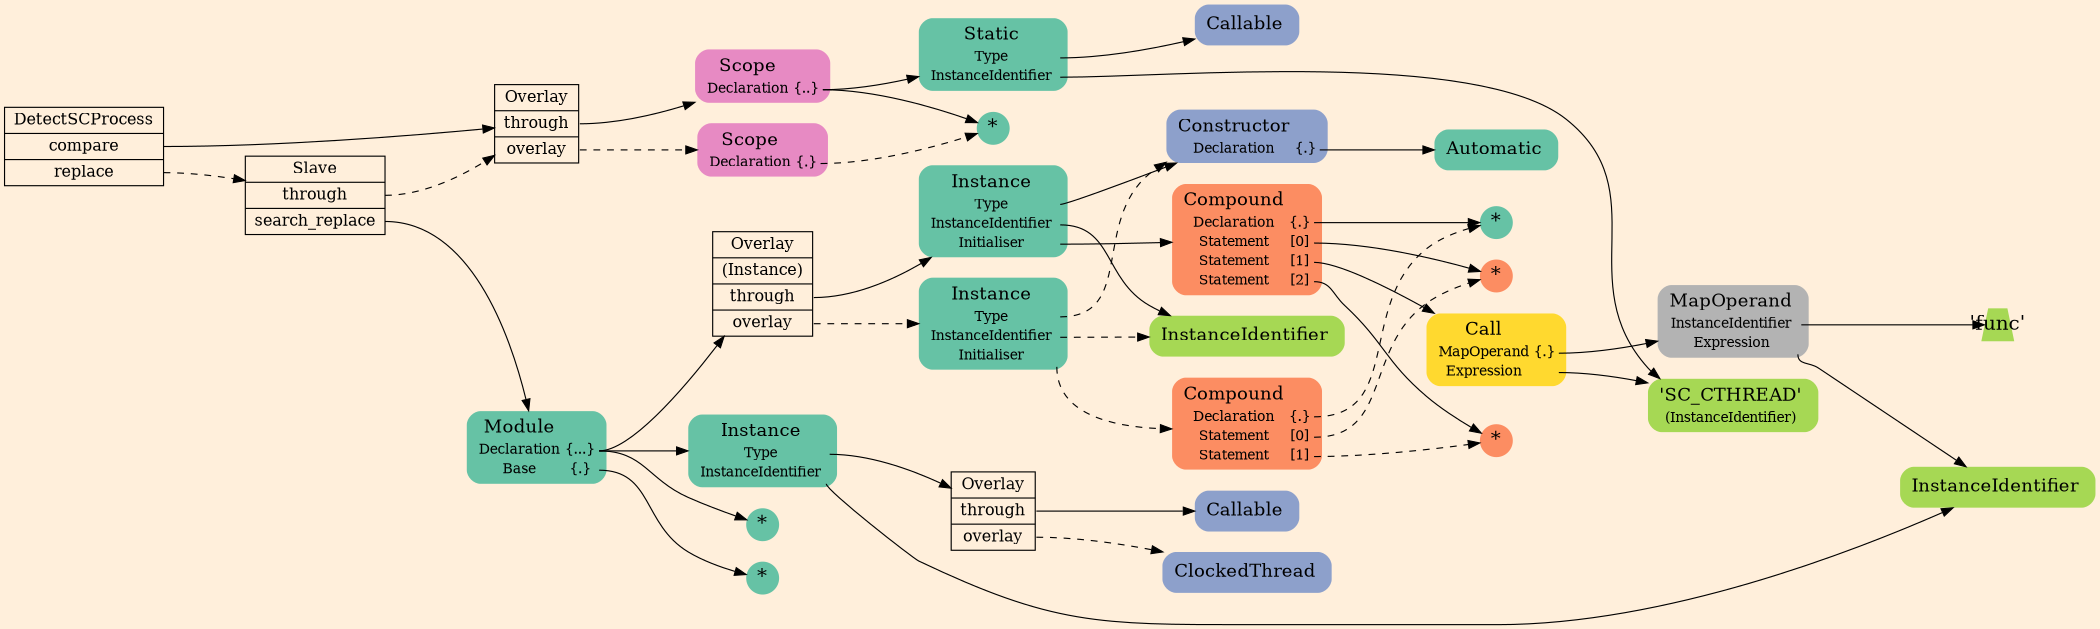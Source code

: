 digraph Inferno {
graph [
rankdir = "LR"
ranksep = 1.0
size = "14,20"
bgcolor = antiquewhite1
color = black
fontcolor = black
];
node [
];
"CR#P12-0" [
shape = "record"
fillcolor = antiquewhite1
label = "<fixed> DetectSCProcess | <port0> compare | <port1> replace"
style = "filled"
fontsize = "14"
color = black
fontcolor = black
];
"#B-3-4" [
shape = "record"
fillcolor = antiquewhite1
label = "<fixed> Overlay | <port0> through | <port1> overlay"
style = "filled"
fontsize = "14"
color = black
fontcolor = black
];
"#B-2-105" [
shape = "plaintext"
fillcolor = "/set28/4"
label = <<TABLE BORDER="0" CELLBORDER="0" CELLSPACING="0">
 <TR>
  <TD><FONT POINT-SIZE="16.0">Scope</FONT></TD>
  <TD></TD>
 </TR>
 <TR>
  <TD>Declaration</TD>
  <TD PORT="port0">{..}</TD>
 </TR>
</TABLE>>
style = "rounded,filled"
fontsize = "12"
];
"#B-2-107" [
shape = "circle"
fillcolor = "/set28/1"
label = <*>
style = "filled"
fontsize = "18"
penwidth = 0.0
fixedsize = true
width = 0.4
height = 0.4
];
"#B-2-110" [
shape = "plaintext"
fillcolor = "/set28/1"
label = <<TABLE BORDER="0" CELLBORDER="0" CELLSPACING="0">
 <TR>
  <TD><FONT POINT-SIZE="16.0">Static</FONT></TD>
  <TD></TD>
 </TR>
 <TR>
  <TD>Type</TD>
  <TD PORT="port0"></TD>
 </TR>
 <TR>
  <TD>InstanceIdentifier</TD>
  <TD PORT="port1"></TD>
 </TR>
</TABLE>>
style = "rounded,filled"
fontsize = "12"
];
"#B-2-130" [
shape = "plaintext"
fillcolor = "/set28/3"
label = <<TABLE BORDER="0" CELLBORDER="0" CELLSPACING="0">
 <TR>
  <TD><FONT POINT-SIZE="16.0">Callable</FONT></TD>
  <TD></TD>
 </TR>
</TABLE>>
style = "rounded,filled"
fontsize = "12"
];
"#B-2-127" [
shape = "plaintext"
fillcolor = "/set28/5"
label = <<TABLE BORDER="0" CELLBORDER="0" CELLSPACING="0">
 <TR>
  <TD><FONT POINT-SIZE="16.0">'SC_CTHREAD'</FONT></TD>
  <TD></TD>
 </TR>
 <TR>
  <TD>(InstanceIdentifier)</TD>
  <TD PORT="port0"></TD>
 </TR>
</TABLE>>
style = "rounded,filled"
fontsize = "12"
];
"#B-2-106" [
shape = "plaintext"
fillcolor = "/set28/4"
label = <<TABLE BORDER="0" CELLBORDER="0" CELLSPACING="0">
 <TR>
  <TD><FONT POINT-SIZE="16.0">Scope</FONT></TD>
  <TD></TD>
 </TR>
 <TR>
  <TD>Declaration</TD>
  <TD PORT="port0">{.}</TD>
 </TR>
</TABLE>>
style = "rounded,filled"
fontsize = "12"
];
"#B-2-129" [
shape = "record"
fillcolor = antiquewhite1
label = "<fixed> Slave | <port0> through | <port1> search_replace"
style = "filled"
fontsize = "14"
color = black
fontcolor = black
];
"#B-2-113" [
shape = "plaintext"
fillcolor = "/set28/1"
label = <<TABLE BORDER="0" CELLBORDER="0" CELLSPACING="0">
 <TR>
  <TD><FONT POINT-SIZE="16.0">Module</FONT></TD>
  <TD></TD>
 </TR>
 <TR>
  <TD>Declaration</TD>
  <TD PORT="port0">{...}</TD>
 </TR>
 <TR>
  <TD>Base</TD>
  <TD PORT="port1">{.}</TD>
 </TR>
</TABLE>>
style = "rounded,filled"
fontsize = "12"
];
"#B-2-116" [
shape = "record"
fillcolor = antiquewhite1
label = "<fixed> Overlay | <port0> (Instance) | <port1> through | <port2> overlay"
style = "filled"
fontsize = "14"
color = black
fontcolor = black
];
"#B-2-118" [
shape = "plaintext"
fillcolor = "/set28/1"
label = <<TABLE BORDER="0" CELLBORDER="0" CELLSPACING="0">
 <TR>
  <TD><FONT POINT-SIZE="16.0">Instance</FONT></TD>
  <TD></TD>
 </TR>
 <TR>
  <TD>Type</TD>
  <TD PORT="port0"></TD>
 </TR>
 <TR>
  <TD>InstanceIdentifier</TD>
  <TD PORT="port1"></TD>
 </TR>
 <TR>
  <TD>Initialiser</TD>
  <TD PORT="port2"></TD>
 </TR>
</TABLE>>
style = "rounded,filled"
fontsize = "12"
];
"#B-2-125" [
shape = "plaintext"
fillcolor = "/set28/3"
label = <<TABLE BORDER="0" CELLBORDER="0" CELLSPACING="0">
 <TR>
  <TD><FONT POINT-SIZE="16.0">Constructor</FONT></TD>
  <TD></TD>
 </TR>
 <TR>
  <TD>Declaration</TD>
  <TD PORT="port0">{.}</TD>
 </TR>
</TABLE>>
style = "rounded,filled"
fontsize = "12"
];
"#B-2-131" [
shape = "plaintext"
fillcolor = "/set28/1"
label = <<TABLE BORDER="0" CELLBORDER="0" CELLSPACING="0">
 <TR>
  <TD><FONT POINT-SIZE="16.0">Automatic</FONT></TD>
  <TD></TD>
 </TR>
</TABLE>>
style = "rounded,filled"
fontsize = "12"
];
"#B-2-126" [
shape = "plaintext"
fillcolor = "/set28/5"
label = <<TABLE BORDER="0" CELLBORDER="0" CELLSPACING="0">
 <TR>
  <TD><FONT POINT-SIZE="16.0">InstanceIdentifier</FONT></TD>
  <TD></TD>
 </TR>
</TABLE>>
style = "rounded,filled"
fontsize = "12"
];
"#B-2-111" [
shape = "plaintext"
fillcolor = "/set28/2"
label = <<TABLE BORDER="0" CELLBORDER="0" CELLSPACING="0">
 <TR>
  <TD><FONT POINT-SIZE="16.0">Compound</FONT></TD>
  <TD></TD>
 </TR>
 <TR>
  <TD>Declaration</TD>
  <TD PORT="port0">{.}</TD>
 </TR>
 <TR>
  <TD>Statement</TD>
  <TD PORT="port1">[0]</TD>
 </TR>
 <TR>
  <TD>Statement</TD>
  <TD PORT="port2">[1]</TD>
 </TR>
 <TR>
  <TD>Statement</TD>
  <TD PORT="port3">[2]</TD>
 </TR>
</TABLE>>
style = "rounded,filled"
fontsize = "12"
];
"#B-2-109" [
shape = "circle"
fillcolor = "/set28/1"
label = <*>
style = "filled"
fontsize = "18"
penwidth = 0.0
fixedsize = true
width = 0.4
height = 0.4
];
"#B-2-121" [
shape = "circle"
fillcolor = "/set28/2"
label = <*>
style = "filled"
fontsize = "18"
penwidth = 0.0
fixedsize = true
width = 0.4
height = 0.4
];
"#B-2-114" [
shape = "plaintext"
fillcolor = "/set28/6"
label = <<TABLE BORDER="0" CELLBORDER="0" CELLSPACING="0">
 <TR>
  <TD><FONT POINT-SIZE="16.0">Call</FONT></TD>
  <TD></TD>
 </TR>
 <TR>
  <TD>MapOperand</TD>
  <TD PORT="port0">{.}</TD>
 </TR>
 <TR>
  <TD>Expression</TD>
  <TD PORT="port1"></TD>
 </TR>
</TABLE>>
style = "rounded,filled"
fontsize = "12"
];
"#B-2-115" [
shape = "plaintext"
fillcolor = "/set28/8"
label = <<TABLE BORDER="0" CELLBORDER="0" CELLSPACING="0">
 <TR>
  <TD><FONT POINT-SIZE="16.0">MapOperand</FONT></TD>
  <TD></TD>
 </TR>
 <TR>
  <TD>InstanceIdentifier</TD>
  <TD PORT="port0"></TD>
 </TR>
 <TR>
  <TD>Expression</TD>
  <TD PORT="port1"></TD>
 </TR>
</TABLE>>
style = "rounded,filled"
fontsize = "12"
];
"#B-2-128" [
shape = "trapezium"
fillcolor = "/set28/5"
label = <'func'>
style = "filled"
fontsize = "18"
penwidth = 0.0
fixedsize = true
width = 0.4
height = 0.4
];
"#B-2-123" [
shape = "plaintext"
fillcolor = "/set28/5"
label = <<TABLE BORDER="0" CELLBORDER="0" CELLSPACING="0">
 <TR>
  <TD><FONT POINT-SIZE="16.0">InstanceIdentifier</FONT></TD>
  <TD></TD>
 </TR>
</TABLE>>
style = "rounded,filled"
fontsize = "12"
];
"#B-2-122" [
shape = "circle"
fillcolor = "/set28/2"
label = <*>
style = "filled"
fontsize = "18"
penwidth = 0.0
fixedsize = true
width = 0.4
height = 0.4
];
"#B-2-119" [
shape = "plaintext"
fillcolor = "/set28/1"
label = <<TABLE BORDER="0" CELLBORDER="0" CELLSPACING="0">
 <TR>
  <TD><FONT POINT-SIZE="16.0">Instance</FONT></TD>
  <TD></TD>
 </TR>
 <TR>
  <TD>Type</TD>
  <TD PORT="port0"></TD>
 </TR>
 <TR>
  <TD>InstanceIdentifier</TD>
  <TD PORT="port1"></TD>
 </TR>
 <TR>
  <TD>Initialiser</TD>
  <TD PORT="port2"></TD>
 </TR>
</TABLE>>
style = "rounded,filled"
fontsize = "12"
];
"#B-2-112" [
shape = "plaintext"
fillcolor = "/set28/2"
label = <<TABLE BORDER="0" CELLBORDER="0" CELLSPACING="0">
 <TR>
  <TD><FONT POINT-SIZE="16.0">Compound</FONT></TD>
  <TD></TD>
 </TR>
 <TR>
  <TD>Declaration</TD>
  <TD PORT="port0">{.}</TD>
 </TR>
 <TR>
  <TD>Statement</TD>
  <TD PORT="port1">[0]</TD>
 </TR>
 <TR>
  <TD>Statement</TD>
  <TD PORT="port2">[1]</TD>
 </TR>
</TABLE>>
style = "rounded,filled"
fontsize = "12"
];
"#B-2-120" [
shape = "plaintext"
fillcolor = "/set28/1"
label = <<TABLE BORDER="0" CELLBORDER="0" CELLSPACING="0">
 <TR>
  <TD><FONT POINT-SIZE="16.0">Instance</FONT></TD>
  <TD></TD>
 </TR>
 <TR>
  <TD>Type</TD>
  <TD PORT="port0"></TD>
 </TR>
 <TR>
  <TD>InstanceIdentifier</TD>
  <TD PORT="port1"></TD>
 </TR>
</TABLE>>
style = "rounded,filled"
fontsize = "12"
];
"#B-2-117" [
shape = "record"
fillcolor = antiquewhite1
label = "<fixed> Overlay | <port0> through | <port1> overlay"
style = "filled"
fontsize = "14"
color = black
fontcolor = black
];
"#B-2-132" [
shape = "plaintext"
fillcolor = "/set28/3"
label = <<TABLE BORDER="0" CELLBORDER="0" CELLSPACING="0">
 <TR>
  <TD><FONT POINT-SIZE="16.0">Callable</FONT></TD>
  <TD></TD>
 </TR>
</TABLE>>
style = "rounded,filled"
fontsize = "12"
];
"#B-2-104" [
shape = "plaintext"
fillcolor = "/set28/3"
label = <<TABLE BORDER="0" CELLBORDER="0" CELLSPACING="0">
 <TR>
  <TD><FONT POINT-SIZE="16.0">ClockedThread</FONT></TD>
  <TD></TD>
 </TR>
</TABLE>>
style = "rounded,filled"
fontsize = "12"
];
"#B-2-108" [
shape = "circle"
fillcolor = "/set28/1"
label = <*>
style = "filled"
fontsize = "18"
penwidth = 0.0
fixedsize = true
width = 0.4
height = 0.4
];
"#B-2-124" [
shape = "circle"
fillcolor = "/set28/1"
label = <*>
style = "filled"
fontsize = "18"
penwidth = 0.0
fixedsize = true
width = 0.4
height = 0.4
];
"CR#P12-0":port0 -> "#B-3-4" [style="solid"
color = black
fontcolor = black
];
"CR#P12-0":port1 -> "#B-2-129" [style="dashed"
color = black
fontcolor = black
];
"#B-3-4":port0 -> "#B-2-105" [style="solid"
color = black
fontcolor = black
];
"#B-3-4":port1 -> "#B-2-106" [style="dashed"
color = black
fontcolor = black
];
"#B-2-105":port0 -> "#B-2-107" [style="solid"
color = black
fontcolor = black
];
"#B-2-105":port0 -> "#B-2-110" [style="solid"
color = black
fontcolor = black
];
"#B-2-110":port0 -> "#B-2-130" [style="solid"
color = black
fontcolor = black
];
"#B-2-110":port1 -> "#B-2-127" [style="solid"
color = black
fontcolor = black
];
"#B-2-106":port0 -> "#B-2-107" [style="dashed"
color = black
fontcolor = black
];
"#B-2-129":port0 -> "#B-3-4" [style="dashed"
color = black
fontcolor = black
];
"#B-2-129":port1 -> "#B-2-113" [style="solid"
color = black
fontcolor = black
];
"#B-2-113":port0 -> "#B-2-116" [style="solid"
color = black
fontcolor = black
];
"#B-2-113":port0 -> "#B-2-120" [style="solid"
color = black
fontcolor = black
];
"#B-2-113":port0 -> "#B-2-108" [style="solid"
color = black
fontcolor = black
];
"#B-2-113":port1 -> "#B-2-124" [style="solid"
color = black
fontcolor = black
];
"#B-2-116":port1 -> "#B-2-118" [style="solid"
color = black
fontcolor = black
];
"#B-2-116":port2 -> "#B-2-119" [style="dashed"
color = black
fontcolor = black
];
"#B-2-118":port0 -> "#B-2-125" [style="solid"
color = black
fontcolor = black
];
"#B-2-118":port1 -> "#B-2-126" [style="solid"
color = black
fontcolor = black
];
"#B-2-118":port2 -> "#B-2-111" [style="solid"
color = black
fontcolor = black
];
"#B-2-125":port0 -> "#B-2-131" [style="solid"
color = black
fontcolor = black
];
"#B-2-111":port0 -> "#B-2-109" [style="solid"
color = black
fontcolor = black
];
"#B-2-111":port1 -> "#B-2-121" [style="solid"
color = black
fontcolor = black
];
"#B-2-111":port2 -> "#B-2-114" [style="solid"
color = black
fontcolor = black
];
"#B-2-111":port3 -> "#B-2-122" [style="solid"
color = black
fontcolor = black
];
"#B-2-114":port0 -> "#B-2-115" [style="solid"
color = black
fontcolor = black
];
"#B-2-114":port1 -> "#B-2-127" [style="solid"
color = black
fontcolor = black
];
"#B-2-115":port0 -> "#B-2-128" [style="solid"
color = black
fontcolor = black
];
"#B-2-115":port1 -> "#B-2-123" [style="solid"
color = black
fontcolor = black
];
"#B-2-119":port0 -> "#B-2-125" [style="dashed"
color = black
fontcolor = black
];
"#B-2-119":port1 -> "#B-2-126" [style="dashed"
color = black
fontcolor = black
];
"#B-2-119":port2 -> "#B-2-112" [style="dashed"
color = black
fontcolor = black
];
"#B-2-112":port0 -> "#B-2-109" [style="dashed"
color = black
fontcolor = black
];
"#B-2-112":port1 -> "#B-2-121" [style="dashed"
color = black
fontcolor = black
];
"#B-2-112":port2 -> "#B-2-122" [style="dashed"
color = black
fontcolor = black
];
"#B-2-120":port0 -> "#B-2-117" [style="solid"
color = black
fontcolor = black
];
"#B-2-120":port1 -> "#B-2-123" [style="solid"
color = black
fontcolor = black
];
"#B-2-117":port0 -> "#B-2-132" [style="solid"
color = black
fontcolor = black
];
"#B-2-117":port1 -> "#B-2-104" [style="dashed"
color = black
fontcolor = black
];
}
